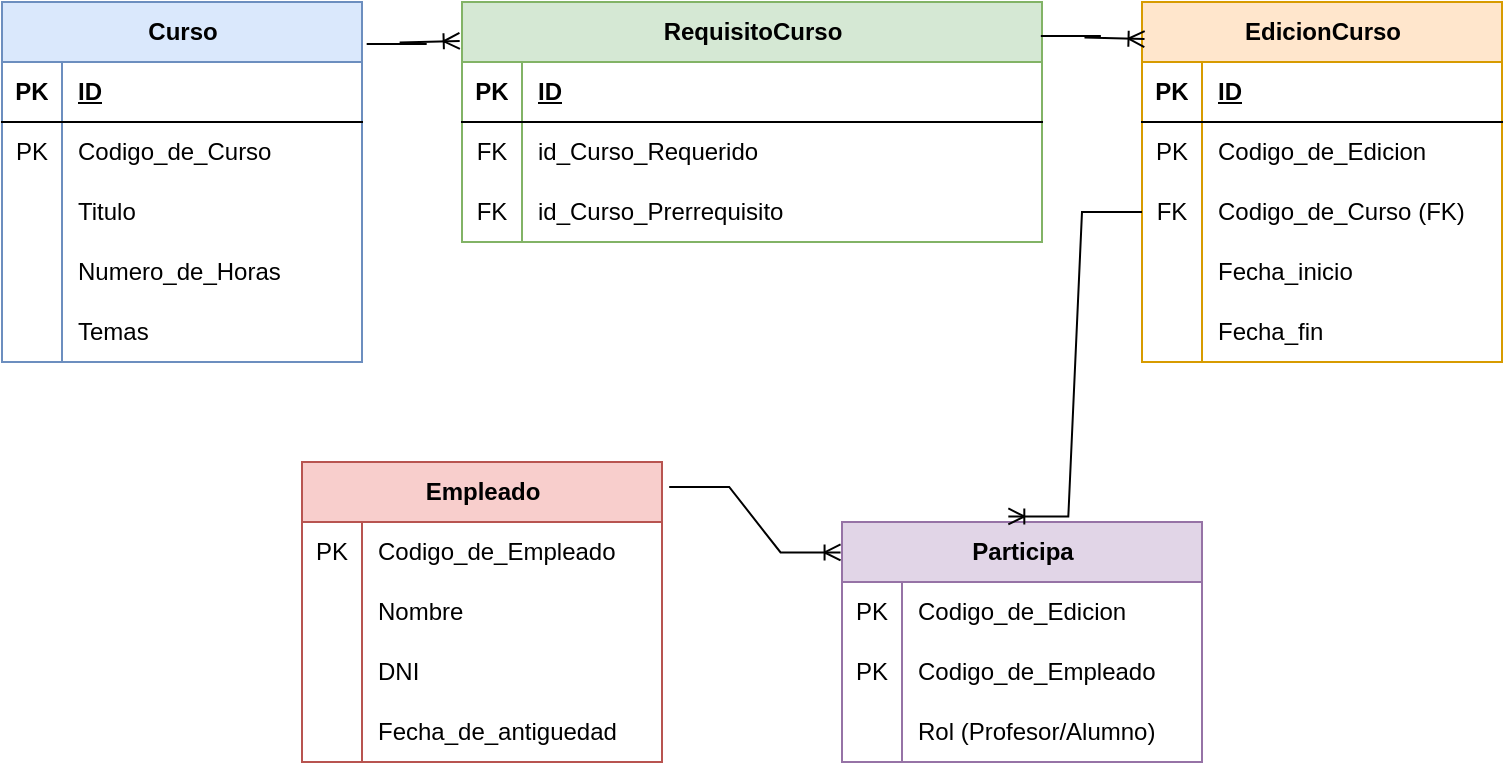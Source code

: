 <mxfile version="24.7.10">
  <diagram name="Página-1" id="C5hwRA_HnrKHa4dHMSEy">
    <mxGraphModel dx="972" dy="577" grid="1" gridSize="10" guides="1" tooltips="1" connect="1" arrows="1" fold="1" page="1" pageScale="1" pageWidth="827" pageHeight="1169" math="0" shadow="0">
      <root>
        <mxCell id="0" />
        <mxCell id="1" parent="0" />
        <mxCell id="gf7L3ARBpU9sJiRlitZE-1" value="Curso" style="shape=table;startSize=30;container=1;collapsible=1;childLayout=tableLayout;fixedRows=1;rowLines=0;fontStyle=1;align=center;resizeLast=1;html=1;fillColor=#dae8fc;strokeColor=#6c8ebf;" vertex="1" parent="1">
          <mxGeometry x="40" y="40" width="180" height="180" as="geometry" />
        </mxCell>
        <mxCell id="gf7L3ARBpU9sJiRlitZE-2" value="" style="shape=tableRow;horizontal=0;startSize=0;swimlaneHead=0;swimlaneBody=0;fillColor=none;collapsible=0;dropTarget=0;points=[[0,0.5],[1,0.5]];portConstraint=eastwest;top=0;left=0;right=0;bottom=1;" vertex="1" parent="gf7L3ARBpU9sJiRlitZE-1">
          <mxGeometry y="30" width="180" height="30" as="geometry" />
        </mxCell>
        <mxCell id="gf7L3ARBpU9sJiRlitZE-3" value="PK" style="shape=partialRectangle;connectable=0;fillColor=none;top=0;left=0;bottom=0;right=0;fontStyle=1;overflow=hidden;whiteSpace=wrap;html=1;" vertex="1" parent="gf7L3ARBpU9sJiRlitZE-2">
          <mxGeometry width="30" height="30" as="geometry">
            <mxRectangle width="30" height="30" as="alternateBounds" />
          </mxGeometry>
        </mxCell>
        <mxCell id="gf7L3ARBpU9sJiRlitZE-4" value="ID" style="shape=partialRectangle;connectable=0;fillColor=none;top=0;left=0;bottom=0;right=0;align=left;spacingLeft=6;fontStyle=5;overflow=hidden;whiteSpace=wrap;html=1;" vertex="1" parent="gf7L3ARBpU9sJiRlitZE-2">
          <mxGeometry x="30" width="150" height="30" as="geometry">
            <mxRectangle width="150" height="30" as="alternateBounds" />
          </mxGeometry>
        </mxCell>
        <mxCell id="gf7L3ARBpU9sJiRlitZE-5" value="" style="shape=tableRow;horizontal=0;startSize=0;swimlaneHead=0;swimlaneBody=0;fillColor=none;collapsible=0;dropTarget=0;points=[[0,0.5],[1,0.5]];portConstraint=eastwest;top=0;left=0;right=0;bottom=0;" vertex="1" parent="gf7L3ARBpU9sJiRlitZE-1">
          <mxGeometry y="60" width="180" height="30" as="geometry" />
        </mxCell>
        <mxCell id="gf7L3ARBpU9sJiRlitZE-6" value="PK" style="shape=partialRectangle;connectable=0;fillColor=none;top=0;left=0;bottom=0;right=0;editable=1;overflow=hidden;whiteSpace=wrap;html=1;" vertex="1" parent="gf7L3ARBpU9sJiRlitZE-5">
          <mxGeometry width="30" height="30" as="geometry">
            <mxRectangle width="30" height="30" as="alternateBounds" />
          </mxGeometry>
        </mxCell>
        <mxCell id="gf7L3ARBpU9sJiRlitZE-7" value="Codigo_de_Curso" style="shape=partialRectangle;connectable=0;fillColor=none;top=0;left=0;bottom=0;right=0;align=left;spacingLeft=6;overflow=hidden;whiteSpace=wrap;html=1;" vertex="1" parent="gf7L3ARBpU9sJiRlitZE-5">
          <mxGeometry x="30" width="150" height="30" as="geometry">
            <mxRectangle width="150" height="30" as="alternateBounds" />
          </mxGeometry>
        </mxCell>
        <mxCell id="gf7L3ARBpU9sJiRlitZE-8" value="" style="shape=tableRow;horizontal=0;startSize=0;swimlaneHead=0;swimlaneBody=0;fillColor=none;collapsible=0;dropTarget=0;points=[[0,0.5],[1,0.5]];portConstraint=eastwest;top=0;left=0;right=0;bottom=0;" vertex="1" parent="gf7L3ARBpU9sJiRlitZE-1">
          <mxGeometry y="90" width="180" height="30" as="geometry" />
        </mxCell>
        <mxCell id="gf7L3ARBpU9sJiRlitZE-9" value="" style="shape=partialRectangle;connectable=0;fillColor=none;top=0;left=0;bottom=0;right=0;editable=1;overflow=hidden;whiteSpace=wrap;html=1;" vertex="1" parent="gf7L3ARBpU9sJiRlitZE-8">
          <mxGeometry width="30" height="30" as="geometry">
            <mxRectangle width="30" height="30" as="alternateBounds" />
          </mxGeometry>
        </mxCell>
        <mxCell id="gf7L3ARBpU9sJiRlitZE-10" value="Titulo" style="shape=partialRectangle;connectable=0;fillColor=none;top=0;left=0;bottom=0;right=0;align=left;spacingLeft=6;overflow=hidden;whiteSpace=wrap;html=1;" vertex="1" parent="gf7L3ARBpU9sJiRlitZE-8">
          <mxGeometry x="30" width="150" height="30" as="geometry">
            <mxRectangle width="150" height="30" as="alternateBounds" />
          </mxGeometry>
        </mxCell>
        <mxCell id="gf7L3ARBpU9sJiRlitZE-11" value="" style="shape=tableRow;horizontal=0;startSize=0;swimlaneHead=0;swimlaneBody=0;fillColor=none;collapsible=0;dropTarget=0;points=[[0,0.5],[1,0.5]];portConstraint=eastwest;top=0;left=0;right=0;bottom=0;" vertex="1" parent="gf7L3ARBpU9sJiRlitZE-1">
          <mxGeometry y="120" width="180" height="30" as="geometry" />
        </mxCell>
        <mxCell id="gf7L3ARBpU9sJiRlitZE-12" value="" style="shape=partialRectangle;connectable=0;fillColor=none;top=0;left=0;bottom=0;right=0;editable=1;overflow=hidden;whiteSpace=wrap;html=1;" vertex="1" parent="gf7L3ARBpU9sJiRlitZE-11">
          <mxGeometry width="30" height="30" as="geometry">
            <mxRectangle width="30" height="30" as="alternateBounds" />
          </mxGeometry>
        </mxCell>
        <mxCell id="gf7L3ARBpU9sJiRlitZE-13" value="Numero_de_Horas" style="shape=partialRectangle;connectable=0;fillColor=none;top=0;left=0;bottom=0;right=0;align=left;spacingLeft=6;overflow=hidden;whiteSpace=wrap;html=1;" vertex="1" parent="gf7L3ARBpU9sJiRlitZE-11">
          <mxGeometry x="30" width="150" height="30" as="geometry">
            <mxRectangle width="150" height="30" as="alternateBounds" />
          </mxGeometry>
        </mxCell>
        <mxCell id="gf7L3ARBpU9sJiRlitZE-14" value="" style="shape=tableRow;horizontal=0;startSize=0;swimlaneHead=0;swimlaneBody=0;fillColor=none;collapsible=0;dropTarget=0;points=[[0,0.5],[1,0.5]];portConstraint=eastwest;top=0;left=0;right=0;bottom=0;" vertex="1" parent="gf7L3ARBpU9sJiRlitZE-1">
          <mxGeometry y="150" width="180" height="30" as="geometry" />
        </mxCell>
        <mxCell id="gf7L3ARBpU9sJiRlitZE-15" value="" style="shape=partialRectangle;connectable=0;fillColor=none;top=0;left=0;bottom=0;right=0;editable=1;overflow=hidden;whiteSpace=wrap;html=1;" vertex="1" parent="gf7L3ARBpU9sJiRlitZE-14">
          <mxGeometry width="30" height="30" as="geometry">
            <mxRectangle width="30" height="30" as="alternateBounds" />
          </mxGeometry>
        </mxCell>
        <mxCell id="gf7L3ARBpU9sJiRlitZE-16" value="Temas" style="shape=partialRectangle;connectable=0;fillColor=none;top=0;left=0;bottom=0;right=0;align=left;spacingLeft=6;overflow=hidden;whiteSpace=wrap;html=1;" vertex="1" parent="gf7L3ARBpU9sJiRlitZE-14">
          <mxGeometry x="30" width="150" height="30" as="geometry">
            <mxRectangle width="150" height="30" as="alternateBounds" />
          </mxGeometry>
        </mxCell>
        <mxCell id="gf7L3ARBpU9sJiRlitZE-17" value="RequisitoCurso" style="shape=table;startSize=30;container=1;collapsible=1;childLayout=tableLayout;fixedRows=1;rowLines=0;fontStyle=1;align=center;resizeLast=1;html=1;fillColor=#d5e8d4;strokeColor=#82b366;" vertex="1" parent="1">
          <mxGeometry x="270" y="40" width="290" height="120" as="geometry" />
        </mxCell>
        <mxCell id="gf7L3ARBpU9sJiRlitZE-18" value="" style="shape=tableRow;horizontal=0;startSize=0;swimlaneHead=0;swimlaneBody=0;fillColor=none;collapsible=0;dropTarget=0;points=[[0,0.5],[1,0.5]];portConstraint=eastwest;top=0;left=0;right=0;bottom=1;" vertex="1" parent="gf7L3ARBpU9sJiRlitZE-17">
          <mxGeometry y="30" width="290" height="30" as="geometry" />
        </mxCell>
        <mxCell id="gf7L3ARBpU9sJiRlitZE-19" value="PK" style="shape=partialRectangle;connectable=0;fillColor=none;top=0;left=0;bottom=0;right=0;fontStyle=1;overflow=hidden;whiteSpace=wrap;html=1;" vertex="1" parent="gf7L3ARBpU9sJiRlitZE-18">
          <mxGeometry width="30" height="30" as="geometry">
            <mxRectangle width="30" height="30" as="alternateBounds" />
          </mxGeometry>
        </mxCell>
        <mxCell id="gf7L3ARBpU9sJiRlitZE-20" value="ID" style="shape=partialRectangle;connectable=0;fillColor=none;top=0;left=0;bottom=0;right=0;align=left;spacingLeft=6;fontStyle=5;overflow=hidden;whiteSpace=wrap;html=1;" vertex="1" parent="gf7L3ARBpU9sJiRlitZE-18">
          <mxGeometry x="30" width="260" height="30" as="geometry">
            <mxRectangle width="260" height="30" as="alternateBounds" />
          </mxGeometry>
        </mxCell>
        <mxCell id="gf7L3ARBpU9sJiRlitZE-21" value="" style="shape=tableRow;horizontal=0;startSize=0;swimlaneHead=0;swimlaneBody=0;fillColor=none;collapsible=0;dropTarget=0;points=[[0,0.5],[1,0.5]];portConstraint=eastwest;top=0;left=0;right=0;bottom=0;" vertex="1" parent="gf7L3ARBpU9sJiRlitZE-17">
          <mxGeometry y="60" width="290" height="30" as="geometry" />
        </mxCell>
        <mxCell id="gf7L3ARBpU9sJiRlitZE-22" value="FK" style="shape=partialRectangle;connectable=0;fillColor=none;top=0;left=0;bottom=0;right=0;editable=1;overflow=hidden;whiteSpace=wrap;html=1;" vertex="1" parent="gf7L3ARBpU9sJiRlitZE-21">
          <mxGeometry width="30" height="30" as="geometry">
            <mxRectangle width="30" height="30" as="alternateBounds" />
          </mxGeometry>
        </mxCell>
        <mxCell id="gf7L3ARBpU9sJiRlitZE-23" value="id_Curso_Requerido" style="shape=partialRectangle;connectable=0;fillColor=none;top=0;left=0;bottom=0;right=0;align=left;spacingLeft=6;overflow=hidden;whiteSpace=wrap;html=1;" vertex="1" parent="gf7L3ARBpU9sJiRlitZE-21">
          <mxGeometry x="30" width="260" height="30" as="geometry">
            <mxRectangle width="260" height="30" as="alternateBounds" />
          </mxGeometry>
        </mxCell>
        <mxCell id="gf7L3ARBpU9sJiRlitZE-24" value="" style="shape=tableRow;horizontal=0;startSize=0;swimlaneHead=0;swimlaneBody=0;fillColor=none;collapsible=0;dropTarget=0;points=[[0,0.5],[1,0.5]];portConstraint=eastwest;top=0;left=0;right=0;bottom=0;" vertex="1" parent="gf7L3ARBpU9sJiRlitZE-17">
          <mxGeometry y="90" width="290" height="30" as="geometry" />
        </mxCell>
        <mxCell id="gf7L3ARBpU9sJiRlitZE-25" value="FK" style="shape=partialRectangle;connectable=0;fillColor=none;top=0;left=0;bottom=0;right=0;editable=1;overflow=hidden;whiteSpace=wrap;html=1;" vertex="1" parent="gf7L3ARBpU9sJiRlitZE-24">
          <mxGeometry width="30" height="30" as="geometry">
            <mxRectangle width="30" height="30" as="alternateBounds" />
          </mxGeometry>
        </mxCell>
        <mxCell id="gf7L3ARBpU9sJiRlitZE-26" value="id_Curso_Prerrequisito" style="shape=partialRectangle;connectable=0;fillColor=none;top=0;left=0;bottom=0;right=0;align=left;spacingLeft=6;overflow=hidden;whiteSpace=wrap;html=1;" vertex="1" parent="gf7L3ARBpU9sJiRlitZE-24">
          <mxGeometry x="30" width="260" height="30" as="geometry">
            <mxRectangle width="260" height="30" as="alternateBounds" />
          </mxGeometry>
        </mxCell>
        <mxCell id="gf7L3ARBpU9sJiRlitZE-30" value="Empleado" style="shape=table;startSize=30;container=1;collapsible=1;childLayout=tableLayout;fixedRows=1;rowLines=0;fontStyle=1;align=center;resizeLast=1;html=1;fillColor=#f8cecc;strokeColor=#b85450;" vertex="1" parent="1">
          <mxGeometry x="190" y="270" width="180" height="150" as="geometry" />
        </mxCell>
        <mxCell id="gf7L3ARBpU9sJiRlitZE-34" value="" style="shape=tableRow;horizontal=0;startSize=0;swimlaneHead=0;swimlaneBody=0;fillColor=none;collapsible=0;dropTarget=0;points=[[0,0.5],[1,0.5]];portConstraint=eastwest;top=0;left=0;right=0;bottom=0;" vertex="1" parent="gf7L3ARBpU9sJiRlitZE-30">
          <mxGeometry y="30" width="180" height="30" as="geometry" />
        </mxCell>
        <mxCell id="gf7L3ARBpU9sJiRlitZE-35" value="PK" style="shape=partialRectangle;connectable=0;fillColor=none;top=0;left=0;bottom=0;right=0;editable=1;overflow=hidden;whiteSpace=wrap;html=1;" vertex="1" parent="gf7L3ARBpU9sJiRlitZE-34">
          <mxGeometry width="30" height="30" as="geometry">
            <mxRectangle width="30" height="30" as="alternateBounds" />
          </mxGeometry>
        </mxCell>
        <mxCell id="gf7L3ARBpU9sJiRlitZE-36" value="Codigo_de_Empleado" style="shape=partialRectangle;connectable=0;fillColor=none;top=0;left=0;bottom=0;right=0;align=left;spacingLeft=6;overflow=hidden;whiteSpace=wrap;html=1;" vertex="1" parent="gf7L3ARBpU9sJiRlitZE-34">
          <mxGeometry x="30" width="150" height="30" as="geometry">
            <mxRectangle width="150" height="30" as="alternateBounds" />
          </mxGeometry>
        </mxCell>
        <mxCell id="gf7L3ARBpU9sJiRlitZE-37" value="" style="shape=tableRow;horizontal=0;startSize=0;swimlaneHead=0;swimlaneBody=0;fillColor=none;collapsible=0;dropTarget=0;points=[[0,0.5],[1,0.5]];portConstraint=eastwest;top=0;left=0;right=0;bottom=0;" vertex="1" parent="gf7L3ARBpU9sJiRlitZE-30">
          <mxGeometry y="60" width="180" height="30" as="geometry" />
        </mxCell>
        <mxCell id="gf7L3ARBpU9sJiRlitZE-38" value="" style="shape=partialRectangle;connectable=0;fillColor=none;top=0;left=0;bottom=0;right=0;editable=1;overflow=hidden;whiteSpace=wrap;html=1;" vertex="1" parent="gf7L3ARBpU9sJiRlitZE-37">
          <mxGeometry width="30" height="30" as="geometry">
            <mxRectangle width="30" height="30" as="alternateBounds" />
          </mxGeometry>
        </mxCell>
        <mxCell id="gf7L3ARBpU9sJiRlitZE-39" value="Nombre" style="shape=partialRectangle;connectable=0;fillColor=none;top=0;left=0;bottom=0;right=0;align=left;spacingLeft=6;overflow=hidden;whiteSpace=wrap;html=1;" vertex="1" parent="gf7L3ARBpU9sJiRlitZE-37">
          <mxGeometry x="30" width="150" height="30" as="geometry">
            <mxRectangle width="150" height="30" as="alternateBounds" />
          </mxGeometry>
        </mxCell>
        <mxCell id="gf7L3ARBpU9sJiRlitZE-40" value="" style="shape=tableRow;horizontal=0;startSize=0;swimlaneHead=0;swimlaneBody=0;fillColor=none;collapsible=0;dropTarget=0;points=[[0,0.5],[1,0.5]];portConstraint=eastwest;top=0;left=0;right=0;bottom=0;" vertex="1" parent="gf7L3ARBpU9sJiRlitZE-30">
          <mxGeometry y="90" width="180" height="30" as="geometry" />
        </mxCell>
        <mxCell id="gf7L3ARBpU9sJiRlitZE-41" value="" style="shape=partialRectangle;connectable=0;fillColor=none;top=0;left=0;bottom=0;right=0;editable=1;overflow=hidden;whiteSpace=wrap;html=1;" vertex="1" parent="gf7L3ARBpU9sJiRlitZE-40">
          <mxGeometry width="30" height="30" as="geometry">
            <mxRectangle width="30" height="30" as="alternateBounds" />
          </mxGeometry>
        </mxCell>
        <mxCell id="gf7L3ARBpU9sJiRlitZE-42" value="DNI" style="shape=partialRectangle;connectable=0;fillColor=none;top=0;left=0;bottom=0;right=0;align=left;spacingLeft=6;overflow=hidden;whiteSpace=wrap;html=1;" vertex="1" parent="gf7L3ARBpU9sJiRlitZE-40">
          <mxGeometry x="30" width="150" height="30" as="geometry">
            <mxRectangle width="150" height="30" as="alternateBounds" />
          </mxGeometry>
        </mxCell>
        <mxCell id="gf7L3ARBpU9sJiRlitZE-72" value="" style="shape=tableRow;horizontal=0;startSize=0;swimlaneHead=0;swimlaneBody=0;fillColor=none;collapsible=0;dropTarget=0;points=[[0,0.5],[1,0.5]];portConstraint=eastwest;top=0;left=0;right=0;bottom=0;" vertex="1" parent="gf7L3ARBpU9sJiRlitZE-30">
          <mxGeometry y="120" width="180" height="30" as="geometry" />
        </mxCell>
        <mxCell id="gf7L3ARBpU9sJiRlitZE-73" value="" style="shape=partialRectangle;connectable=0;fillColor=none;top=0;left=0;bottom=0;right=0;editable=1;overflow=hidden;whiteSpace=wrap;html=1;" vertex="1" parent="gf7L3ARBpU9sJiRlitZE-72">
          <mxGeometry width="30" height="30" as="geometry">
            <mxRectangle width="30" height="30" as="alternateBounds" />
          </mxGeometry>
        </mxCell>
        <mxCell id="gf7L3ARBpU9sJiRlitZE-74" value="Fecha_de_antiguedad" style="shape=partialRectangle;connectable=0;fillColor=none;top=0;left=0;bottom=0;right=0;align=left;spacingLeft=6;overflow=hidden;whiteSpace=wrap;html=1;" vertex="1" parent="gf7L3ARBpU9sJiRlitZE-72">
          <mxGeometry x="30" width="150" height="30" as="geometry">
            <mxRectangle width="150" height="30" as="alternateBounds" />
          </mxGeometry>
        </mxCell>
        <mxCell id="gf7L3ARBpU9sJiRlitZE-43" value="EdicionCurso" style="shape=table;startSize=30;container=1;collapsible=1;childLayout=tableLayout;fixedRows=1;rowLines=0;fontStyle=1;align=center;resizeLast=1;html=1;fillColor=#ffe6cc;strokeColor=#d79b00;" vertex="1" parent="1">
          <mxGeometry x="610" y="40" width="180" height="180" as="geometry" />
        </mxCell>
        <mxCell id="gf7L3ARBpU9sJiRlitZE-44" value="" style="shape=tableRow;horizontal=0;startSize=0;swimlaneHead=0;swimlaneBody=0;fillColor=none;collapsible=0;dropTarget=0;points=[[0,0.5],[1,0.5]];portConstraint=eastwest;top=0;left=0;right=0;bottom=1;" vertex="1" parent="gf7L3ARBpU9sJiRlitZE-43">
          <mxGeometry y="30" width="180" height="30" as="geometry" />
        </mxCell>
        <mxCell id="gf7L3ARBpU9sJiRlitZE-45" value="PK" style="shape=partialRectangle;connectable=0;fillColor=none;top=0;left=0;bottom=0;right=0;fontStyle=1;overflow=hidden;whiteSpace=wrap;html=1;" vertex="1" parent="gf7L3ARBpU9sJiRlitZE-44">
          <mxGeometry width="30" height="30" as="geometry">
            <mxRectangle width="30" height="30" as="alternateBounds" />
          </mxGeometry>
        </mxCell>
        <mxCell id="gf7L3ARBpU9sJiRlitZE-46" value="ID" style="shape=partialRectangle;connectable=0;fillColor=none;top=0;left=0;bottom=0;right=0;align=left;spacingLeft=6;fontStyle=5;overflow=hidden;whiteSpace=wrap;html=1;" vertex="1" parent="gf7L3ARBpU9sJiRlitZE-44">
          <mxGeometry x="30" width="150" height="30" as="geometry">
            <mxRectangle width="150" height="30" as="alternateBounds" />
          </mxGeometry>
        </mxCell>
        <mxCell id="gf7L3ARBpU9sJiRlitZE-47" value="" style="shape=tableRow;horizontal=0;startSize=0;swimlaneHead=0;swimlaneBody=0;fillColor=none;collapsible=0;dropTarget=0;points=[[0,0.5],[1,0.5]];portConstraint=eastwest;top=0;left=0;right=0;bottom=0;" vertex="1" parent="gf7L3ARBpU9sJiRlitZE-43">
          <mxGeometry y="60" width="180" height="30" as="geometry" />
        </mxCell>
        <mxCell id="gf7L3ARBpU9sJiRlitZE-48" value="PK" style="shape=partialRectangle;connectable=0;fillColor=none;top=0;left=0;bottom=0;right=0;editable=1;overflow=hidden;whiteSpace=wrap;html=1;" vertex="1" parent="gf7L3ARBpU9sJiRlitZE-47">
          <mxGeometry width="30" height="30" as="geometry">
            <mxRectangle width="30" height="30" as="alternateBounds" />
          </mxGeometry>
        </mxCell>
        <mxCell id="gf7L3ARBpU9sJiRlitZE-49" value="Codigo_de_Edicion&amp;nbsp;" style="shape=partialRectangle;connectable=0;fillColor=none;top=0;left=0;bottom=0;right=0;align=left;spacingLeft=6;overflow=hidden;whiteSpace=wrap;html=1;" vertex="1" parent="gf7L3ARBpU9sJiRlitZE-47">
          <mxGeometry x="30" width="150" height="30" as="geometry">
            <mxRectangle width="150" height="30" as="alternateBounds" />
          </mxGeometry>
        </mxCell>
        <mxCell id="gf7L3ARBpU9sJiRlitZE-50" value="" style="shape=tableRow;horizontal=0;startSize=0;swimlaneHead=0;swimlaneBody=0;fillColor=none;collapsible=0;dropTarget=0;points=[[0,0.5],[1,0.5]];portConstraint=eastwest;top=0;left=0;right=0;bottom=0;" vertex="1" parent="gf7L3ARBpU9sJiRlitZE-43">
          <mxGeometry y="90" width="180" height="30" as="geometry" />
        </mxCell>
        <mxCell id="gf7L3ARBpU9sJiRlitZE-51" value="FK" style="shape=partialRectangle;connectable=0;fillColor=none;top=0;left=0;bottom=0;right=0;editable=1;overflow=hidden;whiteSpace=wrap;html=1;" vertex="1" parent="gf7L3ARBpU9sJiRlitZE-50">
          <mxGeometry width="30" height="30" as="geometry">
            <mxRectangle width="30" height="30" as="alternateBounds" />
          </mxGeometry>
        </mxCell>
        <mxCell id="gf7L3ARBpU9sJiRlitZE-52" value="Codigo_de_Curso (FK)" style="shape=partialRectangle;connectable=0;fillColor=none;top=0;left=0;bottom=0;right=0;align=left;spacingLeft=6;overflow=hidden;whiteSpace=wrap;html=1;" vertex="1" parent="gf7L3ARBpU9sJiRlitZE-50">
          <mxGeometry x="30" width="150" height="30" as="geometry">
            <mxRectangle width="150" height="30" as="alternateBounds" />
          </mxGeometry>
        </mxCell>
        <mxCell id="gf7L3ARBpU9sJiRlitZE-53" value="" style="shape=tableRow;horizontal=0;startSize=0;swimlaneHead=0;swimlaneBody=0;fillColor=none;collapsible=0;dropTarget=0;points=[[0,0.5],[1,0.5]];portConstraint=eastwest;top=0;left=0;right=0;bottom=0;" vertex="1" parent="gf7L3ARBpU9sJiRlitZE-43">
          <mxGeometry y="120" width="180" height="30" as="geometry" />
        </mxCell>
        <mxCell id="gf7L3ARBpU9sJiRlitZE-54" value="" style="shape=partialRectangle;connectable=0;fillColor=none;top=0;left=0;bottom=0;right=0;editable=1;overflow=hidden;whiteSpace=wrap;html=1;" vertex="1" parent="gf7L3ARBpU9sJiRlitZE-53">
          <mxGeometry width="30" height="30" as="geometry">
            <mxRectangle width="30" height="30" as="alternateBounds" />
          </mxGeometry>
        </mxCell>
        <mxCell id="gf7L3ARBpU9sJiRlitZE-55" value="Fecha_inicio" style="shape=partialRectangle;connectable=0;fillColor=none;top=0;left=0;bottom=0;right=0;align=left;spacingLeft=6;overflow=hidden;whiteSpace=wrap;html=1;" vertex="1" parent="gf7L3ARBpU9sJiRlitZE-53">
          <mxGeometry x="30" width="150" height="30" as="geometry">
            <mxRectangle width="150" height="30" as="alternateBounds" />
          </mxGeometry>
        </mxCell>
        <mxCell id="gf7L3ARBpU9sJiRlitZE-56" value="" style="shape=tableRow;horizontal=0;startSize=0;swimlaneHead=0;swimlaneBody=0;fillColor=none;collapsible=0;dropTarget=0;points=[[0,0.5],[1,0.5]];portConstraint=eastwest;top=0;left=0;right=0;bottom=0;" vertex="1" parent="gf7L3ARBpU9sJiRlitZE-43">
          <mxGeometry y="150" width="180" height="30" as="geometry" />
        </mxCell>
        <mxCell id="gf7L3ARBpU9sJiRlitZE-57" value="" style="shape=partialRectangle;connectable=0;fillColor=none;top=0;left=0;bottom=0;right=0;editable=1;overflow=hidden;whiteSpace=wrap;html=1;" vertex="1" parent="gf7L3ARBpU9sJiRlitZE-56">
          <mxGeometry width="30" height="30" as="geometry">
            <mxRectangle width="30" height="30" as="alternateBounds" />
          </mxGeometry>
        </mxCell>
        <mxCell id="gf7L3ARBpU9sJiRlitZE-58" value="Fecha_fin" style="shape=partialRectangle;connectable=0;fillColor=none;top=0;left=0;bottom=0;right=0;align=left;spacingLeft=6;overflow=hidden;whiteSpace=wrap;html=1;" vertex="1" parent="gf7L3ARBpU9sJiRlitZE-56">
          <mxGeometry x="30" width="150" height="30" as="geometry">
            <mxRectangle width="150" height="30" as="alternateBounds" />
          </mxGeometry>
        </mxCell>
        <mxCell id="gf7L3ARBpU9sJiRlitZE-59" value="Participa" style="shape=table;startSize=30;container=1;collapsible=1;childLayout=tableLayout;fixedRows=1;rowLines=0;fontStyle=1;align=center;resizeLast=1;html=1;fillColor=#e1d5e7;strokeColor=#9673a6;" vertex="1" parent="1">
          <mxGeometry x="460" y="300" width="180" height="120" as="geometry" />
        </mxCell>
        <mxCell id="gf7L3ARBpU9sJiRlitZE-63" value="" style="shape=tableRow;horizontal=0;startSize=0;swimlaneHead=0;swimlaneBody=0;fillColor=none;collapsible=0;dropTarget=0;points=[[0,0.5],[1,0.5]];portConstraint=eastwest;top=0;left=0;right=0;bottom=0;" vertex="1" parent="gf7L3ARBpU9sJiRlitZE-59">
          <mxGeometry y="30" width="180" height="30" as="geometry" />
        </mxCell>
        <mxCell id="gf7L3ARBpU9sJiRlitZE-64" value="PK" style="shape=partialRectangle;connectable=0;fillColor=none;top=0;left=0;bottom=0;right=0;editable=1;overflow=hidden;whiteSpace=wrap;html=1;" vertex="1" parent="gf7L3ARBpU9sJiRlitZE-63">
          <mxGeometry width="30" height="30" as="geometry">
            <mxRectangle width="30" height="30" as="alternateBounds" />
          </mxGeometry>
        </mxCell>
        <mxCell id="gf7L3ARBpU9sJiRlitZE-65" value="Codigo_de_Edicion" style="shape=partialRectangle;connectable=0;fillColor=none;top=0;left=0;bottom=0;right=0;align=left;spacingLeft=6;overflow=hidden;whiteSpace=wrap;html=1;" vertex="1" parent="gf7L3ARBpU9sJiRlitZE-63">
          <mxGeometry x="30" width="150" height="30" as="geometry">
            <mxRectangle width="150" height="30" as="alternateBounds" />
          </mxGeometry>
        </mxCell>
        <mxCell id="gf7L3ARBpU9sJiRlitZE-66" value="" style="shape=tableRow;horizontal=0;startSize=0;swimlaneHead=0;swimlaneBody=0;fillColor=none;collapsible=0;dropTarget=0;points=[[0,0.5],[1,0.5]];portConstraint=eastwest;top=0;left=0;right=0;bottom=0;" vertex="1" parent="gf7L3ARBpU9sJiRlitZE-59">
          <mxGeometry y="60" width="180" height="30" as="geometry" />
        </mxCell>
        <mxCell id="gf7L3ARBpU9sJiRlitZE-67" value="PK" style="shape=partialRectangle;connectable=0;fillColor=none;top=0;left=0;bottom=0;right=0;editable=1;overflow=hidden;whiteSpace=wrap;html=1;" vertex="1" parent="gf7L3ARBpU9sJiRlitZE-66">
          <mxGeometry width="30" height="30" as="geometry">
            <mxRectangle width="30" height="30" as="alternateBounds" />
          </mxGeometry>
        </mxCell>
        <mxCell id="gf7L3ARBpU9sJiRlitZE-68" value="Codigo_de_Empleado" style="shape=partialRectangle;connectable=0;fillColor=none;top=0;left=0;bottom=0;right=0;align=left;spacingLeft=6;overflow=hidden;whiteSpace=wrap;html=1;" vertex="1" parent="gf7L3ARBpU9sJiRlitZE-66">
          <mxGeometry x="30" width="150" height="30" as="geometry">
            <mxRectangle width="150" height="30" as="alternateBounds" />
          </mxGeometry>
        </mxCell>
        <mxCell id="gf7L3ARBpU9sJiRlitZE-69" value="" style="shape=tableRow;horizontal=0;startSize=0;swimlaneHead=0;swimlaneBody=0;fillColor=none;collapsible=0;dropTarget=0;points=[[0,0.5],[1,0.5]];portConstraint=eastwest;top=0;left=0;right=0;bottom=0;" vertex="1" parent="gf7L3ARBpU9sJiRlitZE-59">
          <mxGeometry y="90" width="180" height="30" as="geometry" />
        </mxCell>
        <mxCell id="gf7L3ARBpU9sJiRlitZE-70" value="" style="shape=partialRectangle;connectable=0;fillColor=none;top=0;left=0;bottom=0;right=0;editable=1;overflow=hidden;whiteSpace=wrap;html=1;" vertex="1" parent="gf7L3ARBpU9sJiRlitZE-69">
          <mxGeometry width="30" height="30" as="geometry">
            <mxRectangle width="30" height="30" as="alternateBounds" />
          </mxGeometry>
        </mxCell>
        <mxCell id="gf7L3ARBpU9sJiRlitZE-71" value="Rol (Profesor/Alumno)" style="shape=partialRectangle;connectable=0;fillColor=none;top=0;left=0;bottom=0;right=0;align=left;spacingLeft=6;overflow=hidden;whiteSpace=wrap;html=1;" vertex="1" parent="gf7L3ARBpU9sJiRlitZE-69">
          <mxGeometry x="30" width="150" height="30" as="geometry">
            <mxRectangle width="150" height="30" as="alternateBounds" />
          </mxGeometry>
        </mxCell>
        <mxCell id="gf7L3ARBpU9sJiRlitZE-75" value="" style="edgeStyle=entityRelationEdgeStyle;fontSize=12;html=1;endArrow=ERoneToMany;rounded=0;exitX=1.013;exitY=0.117;exitDx=0;exitDy=0;exitPerimeter=0;entryX=-0.004;entryY=0.162;entryDx=0;entryDy=0;entryPerimeter=0;" edge="1" parent="1" source="gf7L3ARBpU9sJiRlitZE-1" target="gf7L3ARBpU9sJiRlitZE-17">
          <mxGeometry width="100" height="100" relative="1" as="geometry">
            <mxPoint x="360" y="350" as="sourcePoint" />
            <mxPoint x="460" y="250" as="targetPoint" />
          </mxGeometry>
        </mxCell>
        <mxCell id="gf7L3ARBpU9sJiRlitZE-76" value="" style="edgeStyle=entityRelationEdgeStyle;fontSize=12;html=1;endArrow=ERoneToMany;rounded=0;exitX=0.998;exitY=0.142;exitDx=0;exitDy=0;exitPerimeter=0;entryX=0.007;entryY=0.103;entryDx=0;entryDy=0;entryPerimeter=0;" edge="1" parent="1" source="gf7L3ARBpU9sJiRlitZE-17" target="gf7L3ARBpU9sJiRlitZE-43">
          <mxGeometry width="100" height="100" relative="1" as="geometry">
            <mxPoint x="360" y="350" as="sourcePoint" />
            <mxPoint x="460" y="250" as="targetPoint" />
          </mxGeometry>
        </mxCell>
        <mxCell id="gf7L3ARBpU9sJiRlitZE-77" value="" style="edgeStyle=entityRelationEdgeStyle;fontSize=12;html=1;endArrow=ERoneToMany;rounded=0;exitX=0;exitY=0.5;exitDx=0;exitDy=0;entryX=0.462;entryY=-0.023;entryDx=0;entryDy=0;entryPerimeter=0;" edge="1" parent="1" source="gf7L3ARBpU9sJiRlitZE-50" target="gf7L3ARBpU9sJiRlitZE-59">
          <mxGeometry width="100" height="100" relative="1" as="geometry">
            <mxPoint x="360" y="350" as="sourcePoint" />
            <mxPoint x="460" y="250" as="targetPoint" />
          </mxGeometry>
        </mxCell>
        <mxCell id="gf7L3ARBpU9sJiRlitZE-78" value="" style="edgeStyle=entityRelationEdgeStyle;fontSize=12;html=1;endArrow=ERoneToMany;rounded=0;exitX=1.02;exitY=0.083;exitDx=0;exitDy=0;exitPerimeter=0;entryX=-0.004;entryY=0.127;entryDx=0;entryDy=0;entryPerimeter=0;" edge="1" parent="1" source="gf7L3ARBpU9sJiRlitZE-30" target="gf7L3ARBpU9sJiRlitZE-59">
          <mxGeometry width="100" height="100" relative="1" as="geometry">
            <mxPoint x="360" y="350" as="sourcePoint" />
            <mxPoint x="460" y="250" as="targetPoint" />
          </mxGeometry>
        </mxCell>
      </root>
    </mxGraphModel>
  </diagram>
</mxfile>
